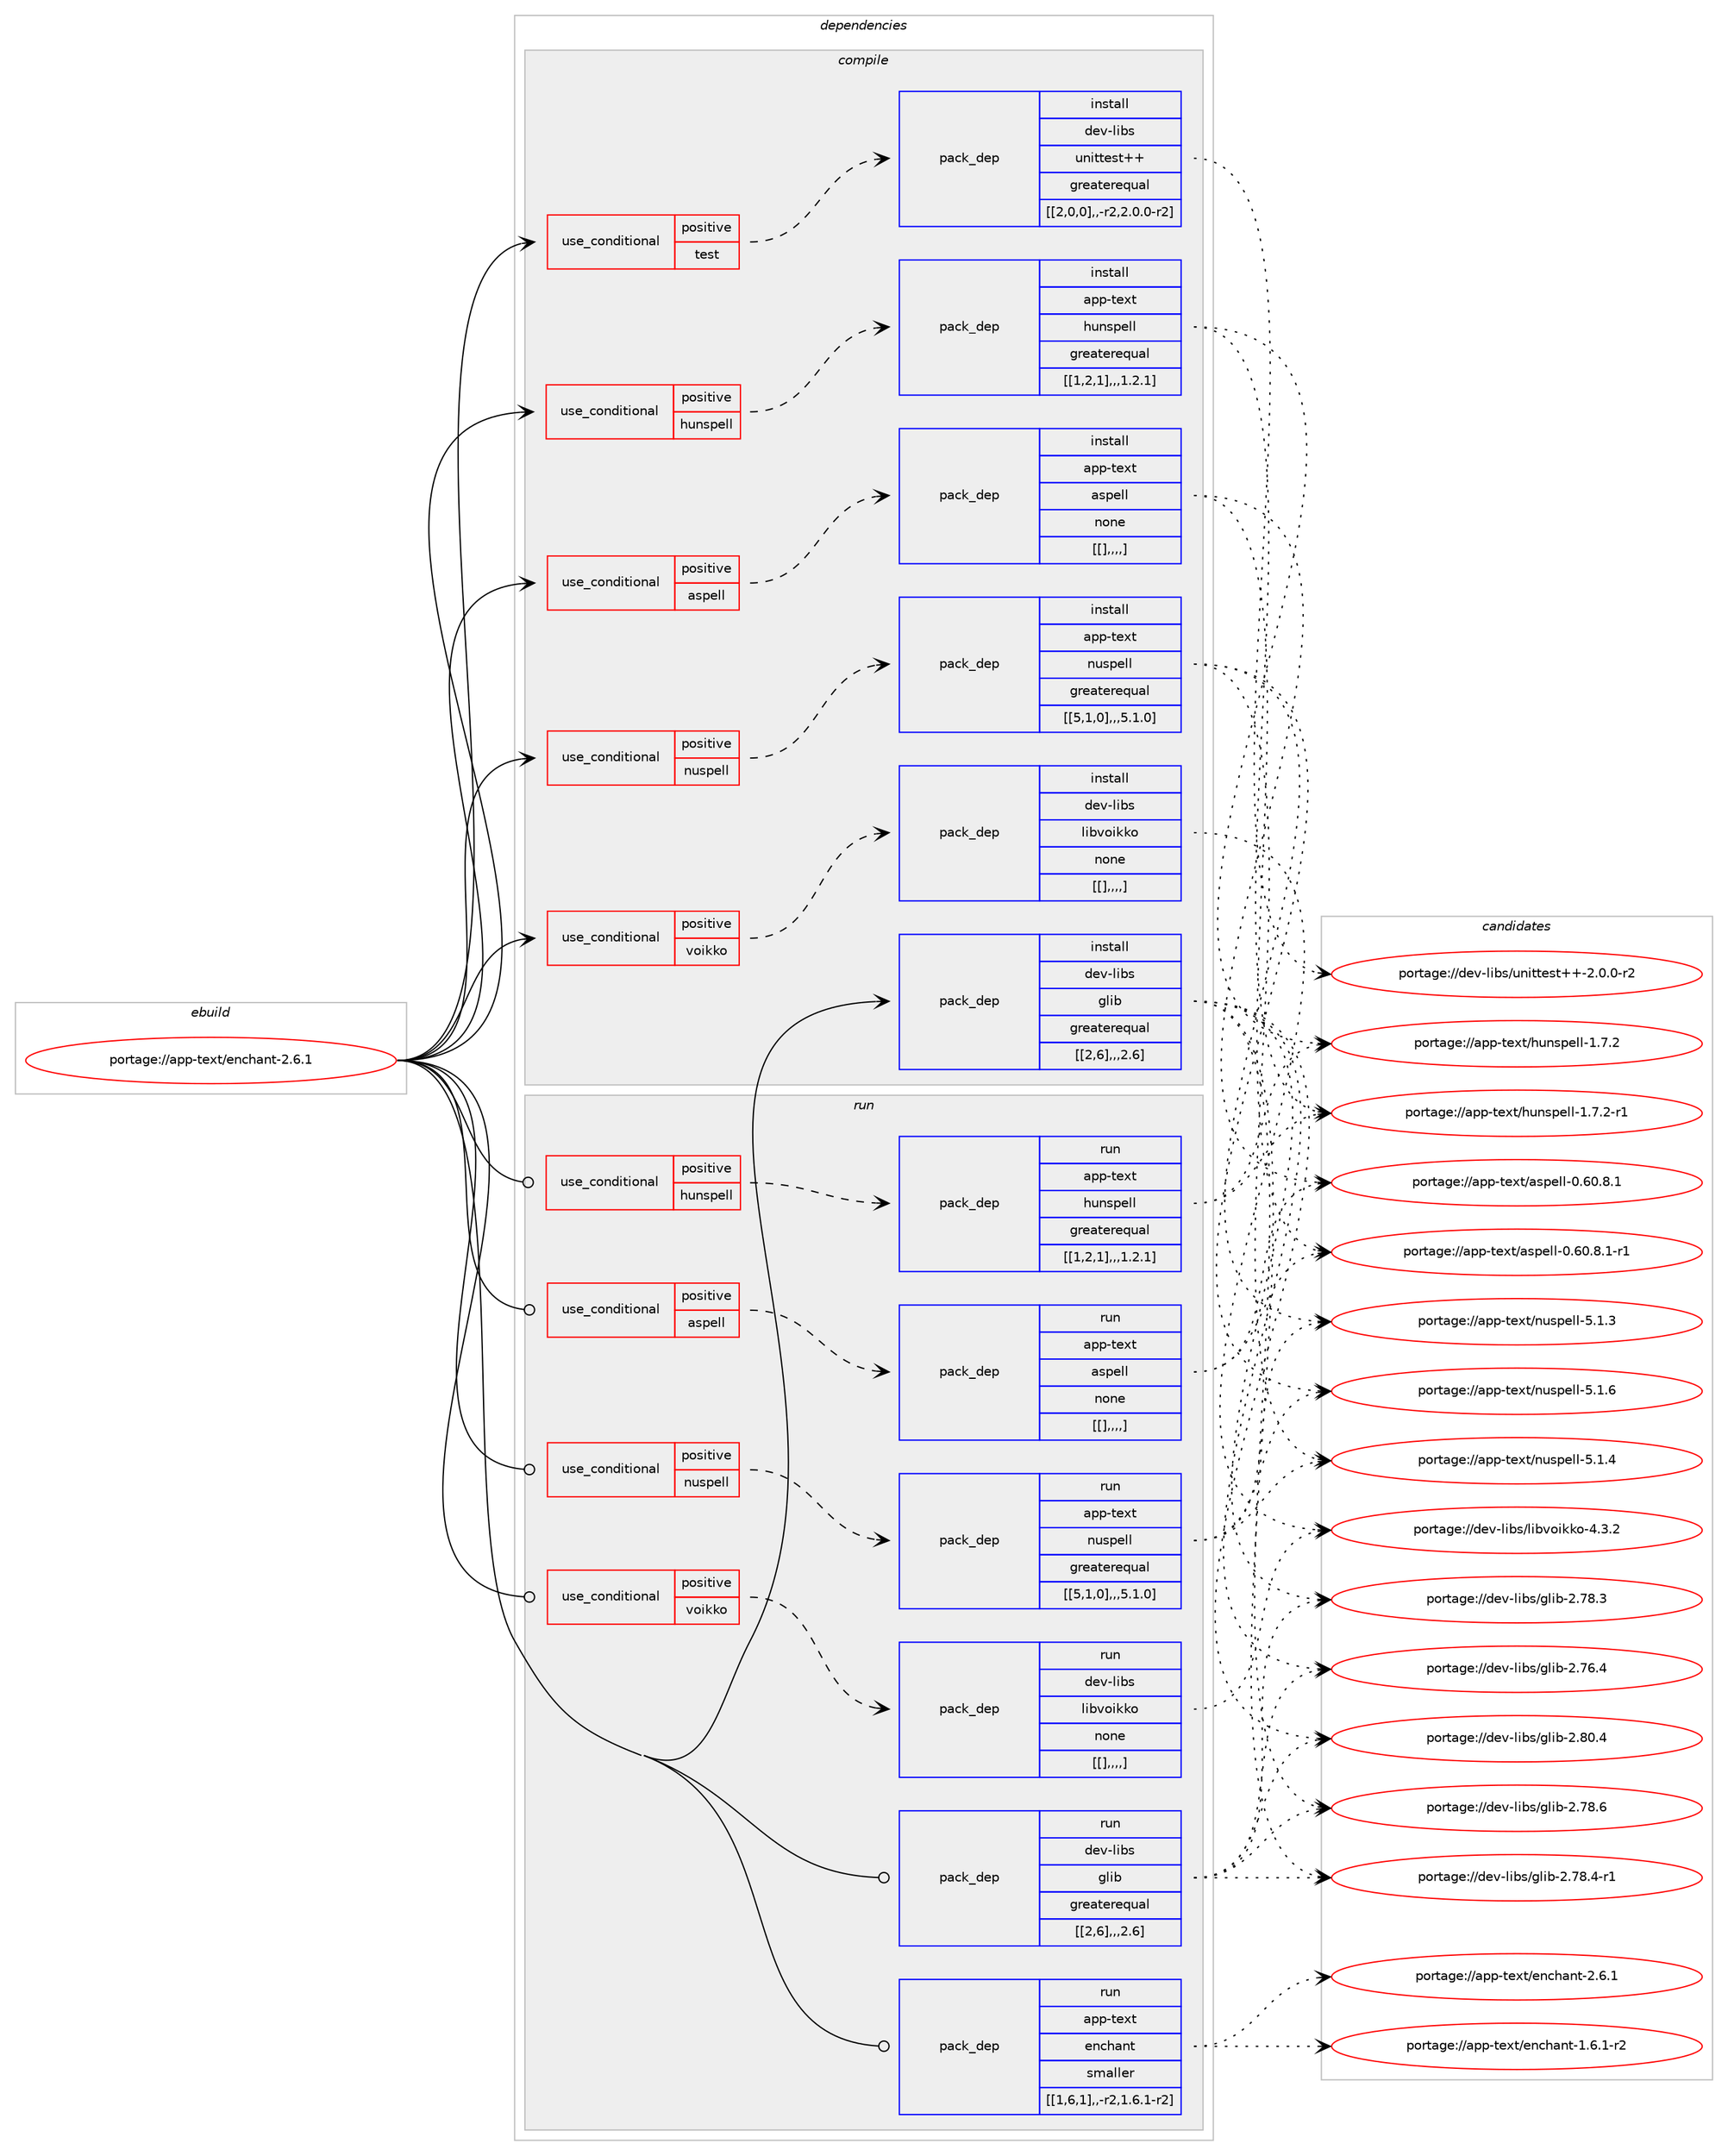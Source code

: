 digraph prolog {

# *************
# Graph options
# *************

newrank=true;
concentrate=true;
compound=true;
graph [rankdir=LR,fontname=Helvetica,fontsize=10,ranksep=1.5];#, ranksep=2.5, nodesep=0.2];
edge  [arrowhead=vee];
node  [fontname=Helvetica,fontsize=10];

# **********
# The ebuild
# **********

subgraph cluster_leftcol {
color=gray;
label=<<i>ebuild</i>>;
id [label="portage://app-text/enchant-2.6.1", color=red, width=4, href="../app-text/enchant-2.6.1.svg"];
}

# ****************
# The dependencies
# ****************

subgraph cluster_midcol {
color=gray;
label=<<i>dependencies</i>>;
subgraph cluster_compile {
fillcolor="#eeeeee";
style=filled;
label=<<i>compile</i>>;
subgraph cond15048 {
dependency55028 [label=<<TABLE BORDER="0" CELLBORDER="1" CELLSPACING="0" CELLPADDING="4"><TR><TD ROWSPAN="3" CELLPADDING="10">use_conditional</TD></TR><TR><TD>positive</TD></TR><TR><TD>aspell</TD></TR></TABLE>>, shape=none, color=red];
subgraph pack39487 {
dependency55029 [label=<<TABLE BORDER="0" CELLBORDER="1" CELLSPACING="0" CELLPADDING="4" WIDTH="220"><TR><TD ROWSPAN="6" CELLPADDING="30">pack_dep</TD></TR><TR><TD WIDTH="110">install</TD></TR><TR><TD>app-text</TD></TR><TR><TD>aspell</TD></TR><TR><TD>none</TD></TR><TR><TD>[[],,,,]</TD></TR></TABLE>>, shape=none, color=blue];
}
dependency55028:e -> dependency55029:w [weight=20,style="dashed",arrowhead="vee"];
}
id:e -> dependency55028:w [weight=20,style="solid",arrowhead="vee"];
subgraph cond15049 {
dependency55030 [label=<<TABLE BORDER="0" CELLBORDER="1" CELLSPACING="0" CELLPADDING="4"><TR><TD ROWSPAN="3" CELLPADDING="10">use_conditional</TD></TR><TR><TD>positive</TD></TR><TR><TD>hunspell</TD></TR></TABLE>>, shape=none, color=red];
subgraph pack39488 {
dependency55031 [label=<<TABLE BORDER="0" CELLBORDER="1" CELLSPACING="0" CELLPADDING="4" WIDTH="220"><TR><TD ROWSPAN="6" CELLPADDING="30">pack_dep</TD></TR><TR><TD WIDTH="110">install</TD></TR><TR><TD>app-text</TD></TR><TR><TD>hunspell</TD></TR><TR><TD>greaterequal</TD></TR><TR><TD>[[1,2,1],,,1.2.1]</TD></TR></TABLE>>, shape=none, color=blue];
}
dependency55030:e -> dependency55031:w [weight=20,style="dashed",arrowhead="vee"];
}
id:e -> dependency55030:w [weight=20,style="solid",arrowhead="vee"];
subgraph cond15050 {
dependency55032 [label=<<TABLE BORDER="0" CELLBORDER="1" CELLSPACING="0" CELLPADDING="4"><TR><TD ROWSPAN="3" CELLPADDING="10">use_conditional</TD></TR><TR><TD>positive</TD></TR><TR><TD>nuspell</TD></TR></TABLE>>, shape=none, color=red];
subgraph pack39489 {
dependency55033 [label=<<TABLE BORDER="0" CELLBORDER="1" CELLSPACING="0" CELLPADDING="4" WIDTH="220"><TR><TD ROWSPAN="6" CELLPADDING="30">pack_dep</TD></TR><TR><TD WIDTH="110">install</TD></TR><TR><TD>app-text</TD></TR><TR><TD>nuspell</TD></TR><TR><TD>greaterequal</TD></TR><TR><TD>[[5,1,0],,,5.1.0]</TD></TR></TABLE>>, shape=none, color=blue];
}
dependency55032:e -> dependency55033:w [weight=20,style="dashed",arrowhead="vee"];
}
id:e -> dependency55032:w [weight=20,style="solid",arrowhead="vee"];
subgraph cond15051 {
dependency55034 [label=<<TABLE BORDER="0" CELLBORDER="1" CELLSPACING="0" CELLPADDING="4"><TR><TD ROWSPAN="3" CELLPADDING="10">use_conditional</TD></TR><TR><TD>positive</TD></TR><TR><TD>test</TD></TR></TABLE>>, shape=none, color=red];
subgraph pack39490 {
dependency55035 [label=<<TABLE BORDER="0" CELLBORDER="1" CELLSPACING="0" CELLPADDING="4" WIDTH="220"><TR><TD ROWSPAN="6" CELLPADDING="30">pack_dep</TD></TR><TR><TD WIDTH="110">install</TD></TR><TR><TD>dev-libs</TD></TR><TR><TD>unittest++</TD></TR><TR><TD>greaterequal</TD></TR><TR><TD>[[2,0,0],,-r2,2.0.0-r2]</TD></TR></TABLE>>, shape=none, color=blue];
}
dependency55034:e -> dependency55035:w [weight=20,style="dashed",arrowhead="vee"];
}
id:e -> dependency55034:w [weight=20,style="solid",arrowhead="vee"];
subgraph cond15052 {
dependency55036 [label=<<TABLE BORDER="0" CELLBORDER="1" CELLSPACING="0" CELLPADDING="4"><TR><TD ROWSPAN="3" CELLPADDING="10">use_conditional</TD></TR><TR><TD>positive</TD></TR><TR><TD>voikko</TD></TR></TABLE>>, shape=none, color=red];
subgraph pack39491 {
dependency55037 [label=<<TABLE BORDER="0" CELLBORDER="1" CELLSPACING="0" CELLPADDING="4" WIDTH="220"><TR><TD ROWSPAN="6" CELLPADDING="30">pack_dep</TD></TR><TR><TD WIDTH="110">install</TD></TR><TR><TD>dev-libs</TD></TR><TR><TD>libvoikko</TD></TR><TR><TD>none</TD></TR><TR><TD>[[],,,,]</TD></TR></TABLE>>, shape=none, color=blue];
}
dependency55036:e -> dependency55037:w [weight=20,style="dashed",arrowhead="vee"];
}
id:e -> dependency55036:w [weight=20,style="solid",arrowhead="vee"];
subgraph pack39492 {
dependency55038 [label=<<TABLE BORDER="0" CELLBORDER="1" CELLSPACING="0" CELLPADDING="4" WIDTH="220"><TR><TD ROWSPAN="6" CELLPADDING="30">pack_dep</TD></TR><TR><TD WIDTH="110">install</TD></TR><TR><TD>dev-libs</TD></TR><TR><TD>glib</TD></TR><TR><TD>greaterequal</TD></TR><TR><TD>[[2,6],,,2.6]</TD></TR></TABLE>>, shape=none, color=blue];
}
id:e -> dependency55038:w [weight=20,style="solid",arrowhead="vee"];
}
subgraph cluster_compileandrun {
fillcolor="#eeeeee";
style=filled;
label=<<i>compile and run</i>>;
}
subgraph cluster_run {
fillcolor="#eeeeee";
style=filled;
label=<<i>run</i>>;
subgraph cond15053 {
dependency55039 [label=<<TABLE BORDER="0" CELLBORDER="1" CELLSPACING="0" CELLPADDING="4"><TR><TD ROWSPAN="3" CELLPADDING="10">use_conditional</TD></TR><TR><TD>positive</TD></TR><TR><TD>aspell</TD></TR></TABLE>>, shape=none, color=red];
subgraph pack39493 {
dependency55040 [label=<<TABLE BORDER="0" CELLBORDER="1" CELLSPACING="0" CELLPADDING="4" WIDTH="220"><TR><TD ROWSPAN="6" CELLPADDING="30">pack_dep</TD></TR><TR><TD WIDTH="110">run</TD></TR><TR><TD>app-text</TD></TR><TR><TD>aspell</TD></TR><TR><TD>none</TD></TR><TR><TD>[[],,,,]</TD></TR></TABLE>>, shape=none, color=blue];
}
dependency55039:e -> dependency55040:w [weight=20,style="dashed",arrowhead="vee"];
}
id:e -> dependency55039:w [weight=20,style="solid",arrowhead="odot"];
subgraph cond15054 {
dependency55041 [label=<<TABLE BORDER="0" CELLBORDER="1" CELLSPACING="0" CELLPADDING="4"><TR><TD ROWSPAN="3" CELLPADDING="10">use_conditional</TD></TR><TR><TD>positive</TD></TR><TR><TD>hunspell</TD></TR></TABLE>>, shape=none, color=red];
subgraph pack39494 {
dependency55042 [label=<<TABLE BORDER="0" CELLBORDER="1" CELLSPACING="0" CELLPADDING="4" WIDTH="220"><TR><TD ROWSPAN="6" CELLPADDING="30">pack_dep</TD></TR><TR><TD WIDTH="110">run</TD></TR><TR><TD>app-text</TD></TR><TR><TD>hunspell</TD></TR><TR><TD>greaterequal</TD></TR><TR><TD>[[1,2,1],,,1.2.1]</TD></TR></TABLE>>, shape=none, color=blue];
}
dependency55041:e -> dependency55042:w [weight=20,style="dashed",arrowhead="vee"];
}
id:e -> dependency55041:w [weight=20,style="solid",arrowhead="odot"];
subgraph cond15055 {
dependency55043 [label=<<TABLE BORDER="0" CELLBORDER="1" CELLSPACING="0" CELLPADDING="4"><TR><TD ROWSPAN="3" CELLPADDING="10">use_conditional</TD></TR><TR><TD>positive</TD></TR><TR><TD>nuspell</TD></TR></TABLE>>, shape=none, color=red];
subgraph pack39495 {
dependency55044 [label=<<TABLE BORDER="0" CELLBORDER="1" CELLSPACING="0" CELLPADDING="4" WIDTH="220"><TR><TD ROWSPAN="6" CELLPADDING="30">pack_dep</TD></TR><TR><TD WIDTH="110">run</TD></TR><TR><TD>app-text</TD></TR><TR><TD>nuspell</TD></TR><TR><TD>greaterequal</TD></TR><TR><TD>[[5,1,0],,,5.1.0]</TD></TR></TABLE>>, shape=none, color=blue];
}
dependency55043:e -> dependency55044:w [weight=20,style="dashed",arrowhead="vee"];
}
id:e -> dependency55043:w [weight=20,style="solid",arrowhead="odot"];
subgraph cond15056 {
dependency55045 [label=<<TABLE BORDER="0" CELLBORDER="1" CELLSPACING="0" CELLPADDING="4"><TR><TD ROWSPAN="3" CELLPADDING="10">use_conditional</TD></TR><TR><TD>positive</TD></TR><TR><TD>voikko</TD></TR></TABLE>>, shape=none, color=red];
subgraph pack39496 {
dependency55046 [label=<<TABLE BORDER="0" CELLBORDER="1" CELLSPACING="0" CELLPADDING="4" WIDTH="220"><TR><TD ROWSPAN="6" CELLPADDING="30">pack_dep</TD></TR><TR><TD WIDTH="110">run</TD></TR><TR><TD>dev-libs</TD></TR><TR><TD>libvoikko</TD></TR><TR><TD>none</TD></TR><TR><TD>[[],,,,]</TD></TR></TABLE>>, shape=none, color=blue];
}
dependency55045:e -> dependency55046:w [weight=20,style="dashed",arrowhead="vee"];
}
id:e -> dependency55045:w [weight=20,style="solid",arrowhead="odot"];
subgraph pack39497 {
dependency55047 [label=<<TABLE BORDER="0" CELLBORDER="1" CELLSPACING="0" CELLPADDING="4" WIDTH="220"><TR><TD ROWSPAN="6" CELLPADDING="30">pack_dep</TD></TR><TR><TD WIDTH="110">run</TD></TR><TR><TD>dev-libs</TD></TR><TR><TD>glib</TD></TR><TR><TD>greaterequal</TD></TR><TR><TD>[[2,6],,,2.6]</TD></TR></TABLE>>, shape=none, color=blue];
}
id:e -> dependency55047:w [weight=20,style="solid",arrowhead="odot"];
subgraph pack39498 {
dependency55048 [label=<<TABLE BORDER="0" CELLBORDER="1" CELLSPACING="0" CELLPADDING="4" WIDTH="220"><TR><TD ROWSPAN="6" CELLPADDING="30">pack_dep</TD></TR><TR><TD WIDTH="110">run</TD></TR><TR><TD>app-text</TD></TR><TR><TD>enchant</TD></TR><TR><TD>smaller</TD></TR><TR><TD>[[1,6,1],,-r2,1.6.1-r2]</TD></TR></TABLE>>, shape=none, color=blue];
}
id:e -> dependency55048:w [weight=20,style="solid",arrowhead="odot"];
}
}

# **************
# The candidates
# **************

subgraph cluster_choices {
rank=same;
color=gray;
label=<<i>candidates</i>>;

subgraph choice39487 {
color=black;
nodesep=1;
choice971121124511610112011647971151121011081084548465448465646494511449 [label="portage://app-text/aspell-0.60.8.1-r1", color=red, width=4,href="../app-text/aspell-0.60.8.1-r1.svg"];
choice97112112451161011201164797115112101108108454846544846564649 [label="portage://app-text/aspell-0.60.8.1", color=red, width=4,href="../app-text/aspell-0.60.8.1.svg"];
dependency55029:e -> choice971121124511610112011647971151121011081084548465448465646494511449:w [style=dotted,weight="100"];
dependency55029:e -> choice97112112451161011201164797115112101108108454846544846564649:w [style=dotted,weight="100"];
}
subgraph choice39488 {
color=black;
nodesep=1;
choice9711211245116101120116471041171101151121011081084549465546504511449 [label="portage://app-text/hunspell-1.7.2-r1", color=red, width=4,href="../app-text/hunspell-1.7.2-r1.svg"];
choice971121124511610112011647104117110115112101108108454946554650 [label="portage://app-text/hunspell-1.7.2", color=red, width=4,href="../app-text/hunspell-1.7.2.svg"];
dependency55031:e -> choice9711211245116101120116471041171101151121011081084549465546504511449:w [style=dotted,weight="100"];
dependency55031:e -> choice971121124511610112011647104117110115112101108108454946554650:w [style=dotted,weight="100"];
}
subgraph choice39489 {
color=black;
nodesep=1;
choice971121124511610112011647110117115112101108108455346494654 [label="portage://app-text/nuspell-5.1.6", color=red, width=4,href="../app-text/nuspell-5.1.6.svg"];
choice971121124511610112011647110117115112101108108455346494652 [label="portage://app-text/nuspell-5.1.4", color=red, width=4,href="../app-text/nuspell-5.1.4.svg"];
choice971121124511610112011647110117115112101108108455346494651 [label="portage://app-text/nuspell-5.1.3", color=red, width=4,href="../app-text/nuspell-5.1.3.svg"];
dependency55033:e -> choice971121124511610112011647110117115112101108108455346494654:w [style=dotted,weight="100"];
dependency55033:e -> choice971121124511610112011647110117115112101108108455346494652:w [style=dotted,weight="100"];
dependency55033:e -> choice971121124511610112011647110117115112101108108455346494651:w [style=dotted,weight="100"];
}
subgraph choice39490 {
color=black;
nodesep=1;
choice10010111845108105981154711711010511611610111511643434550464846484511450 [label="portage://dev-libs/unittest++-2.0.0-r2", color=red, width=4,href="../dev-libs/unittest++-2.0.0-r2.svg"];
dependency55035:e -> choice10010111845108105981154711711010511611610111511643434550464846484511450:w [style=dotted,weight="100"];
}
subgraph choice39491 {
color=black;
nodesep=1;
choice10010111845108105981154710810598118111105107107111455246514650 [label="portage://dev-libs/libvoikko-4.3.2", color=red, width=4,href="../dev-libs/libvoikko-4.3.2.svg"];
dependency55037:e -> choice10010111845108105981154710810598118111105107107111455246514650:w [style=dotted,weight="100"];
}
subgraph choice39492 {
color=black;
nodesep=1;
choice1001011184510810598115471031081059845504656484652 [label="portage://dev-libs/glib-2.80.4", color=red, width=4,href="../dev-libs/glib-2.80.4.svg"];
choice1001011184510810598115471031081059845504655564654 [label="portage://dev-libs/glib-2.78.6", color=red, width=4,href="../dev-libs/glib-2.78.6.svg"];
choice10010111845108105981154710310810598455046555646524511449 [label="portage://dev-libs/glib-2.78.4-r1", color=red, width=4,href="../dev-libs/glib-2.78.4-r1.svg"];
choice1001011184510810598115471031081059845504655564651 [label="portage://dev-libs/glib-2.78.3", color=red, width=4,href="../dev-libs/glib-2.78.3.svg"];
choice1001011184510810598115471031081059845504655544652 [label="portage://dev-libs/glib-2.76.4", color=red, width=4,href="../dev-libs/glib-2.76.4.svg"];
dependency55038:e -> choice1001011184510810598115471031081059845504656484652:w [style=dotted,weight="100"];
dependency55038:e -> choice1001011184510810598115471031081059845504655564654:w [style=dotted,weight="100"];
dependency55038:e -> choice10010111845108105981154710310810598455046555646524511449:w [style=dotted,weight="100"];
dependency55038:e -> choice1001011184510810598115471031081059845504655564651:w [style=dotted,weight="100"];
dependency55038:e -> choice1001011184510810598115471031081059845504655544652:w [style=dotted,weight="100"];
}
subgraph choice39493 {
color=black;
nodesep=1;
choice971121124511610112011647971151121011081084548465448465646494511449 [label="portage://app-text/aspell-0.60.8.1-r1", color=red, width=4,href="../app-text/aspell-0.60.8.1-r1.svg"];
choice97112112451161011201164797115112101108108454846544846564649 [label="portage://app-text/aspell-0.60.8.1", color=red, width=4,href="../app-text/aspell-0.60.8.1.svg"];
dependency55040:e -> choice971121124511610112011647971151121011081084548465448465646494511449:w [style=dotted,weight="100"];
dependency55040:e -> choice97112112451161011201164797115112101108108454846544846564649:w [style=dotted,weight="100"];
}
subgraph choice39494 {
color=black;
nodesep=1;
choice9711211245116101120116471041171101151121011081084549465546504511449 [label="portage://app-text/hunspell-1.7.2-r1", color=red, width=4,href="../app-text/hunspell-1.7.2-r1.svg"];
choice971121124511610112011647104117110115112101108108454946554650 [label="portage://app-text/hunspell-1.7.2", color=red, width=4,href="../app-text/hunspell-1.7.2.svg"];
dependency55042:e -> choice9711211245116101120116471041171101151121011081084549465546504511449:w [style=dotted,weight="100"];
dependency55042:e -> choice971121124511610112011647104117110115112101108108454946554650:w [style=dotted,weight="100"];
}
subgraph choice39495 {
color=black;
nodesep=1;
choice971121124511610112011647110117115112101108108455346494654 [label="portage://app-text/nuspell-5.1.6", color=red, width=4,href="../app-text/nuspell-5.1.6.svg"];
choice971121124511610112011647110117115112101108108455346494652 [label="portage://app-text/nuspell-5.1.4", color=red, width=4,href="../app-text/nuspell-5.1.4.svg"];
choice971121124511610112011647110117115112101108108455346494651 [label="portage://app-text/nuspell-5.1.3", color=red, width=4,href="../app-text/nuspell-5.1.3.svg"];
dependency55044:e -> choice971121124511610112011647110117115112101108108455346494654:w [style=dotted,weight="100"];
dependency55044:e -> choice971121124511610112011647110117115112101108108455346494652:w [style=dotted,weight="100"];
dependency55044:e -> choice971121124511610112011647110117115112101108108455346494651:w [style=dotted,weight="100"];
}
subgraph choice39496 {
color=black;
nodesep=1;
choice10010111845108105981154710810598118111105107107111455246514650 [label="portage://dev-libs/libvoikko-4.3.2", color=red, width=4,href="../dev-libs/libvoikko-4.3.2.svg"];
dependency55046:e -> choice10010111845108105981154710810598118111105107107111455246514650:w [style=dotted,weight="100"];
}
subgraph choice39497 {
color=black;
nodesep=1;
choice1001011184510810598115471031081059845504656484652 [label="portage://dev-libs/glib-2.80.4", color=red, width=4,href="../dev-libs/glib-2.80.4.svg"];
choice1001011184510810598115471031081059845504655564654 [label="portage://dev-libs/glib-2.78.6", color=red, width=4,href="../dev-libs/glib-2.78.6.svg"];
choice10010111845108105981154710310810598455046555646524511449 [label="portage://dev-libs/glib-2.78.4-r1", color=red, width=4,href="../dev-libs/glib-2.78.4-r1.svg"];
choice1001011184510810598115471031081059845504655564651 [label="portage://dev-libs/glib-2.78.3", color=red, width=4,href="../dev-libs/glib-2.78.3.svg"];
choice1001011184510810598115471031081059845504655544652 [label="portage://dev-libs/glib-2.76.4", color=red, width=4,href="../dev-libs/glib-2.76.4.svg"];
dependency55047:e -> choice1001011184510810598115471031081059845504656484652:w [style=dotted,weight="100"];
dependency55047:e -> choice1001011184510810598115471031081059845504655564654:w [style=dotted,weight="100"];
dependency55047:e -> choice10010111845108105981154710310810598455046555646524511449:w [style=dotted,weight="100"];
dependency55047:e -> choice1001011184510810598115471031081059845504655564651:w [style=dotted,weight="100"];
dependency55047:e -> choice1001011184510810598115471031081059845504655544652:w [style=dotted,weight="100"];
}
subgraph choice39498 {
color=black;
nodesep=1;
choice9711211245116101120116471011109910497110116455046544649 [label="portage://app-text/enchant-2.6.1", color=red, width=4,href="../app-text/enchant-2.6.1.svg"];
choice97112112451161011201164710111099104971101164549465446494511450 [label="portage://app-text/enchant-1.6.1-r2", color=red, width=4,href="../app-text/enchant-1.6.1-r2.svg"];
dependency55048:e -> choice9711211245116101120116471011109910497110116455046544649:w [style=dotted,weight="100"];
dependency55048:e -> choice97112112451161011201164710111099104971101164549465446494511450:w [style=dotted,weight="100"];
}
}

}
